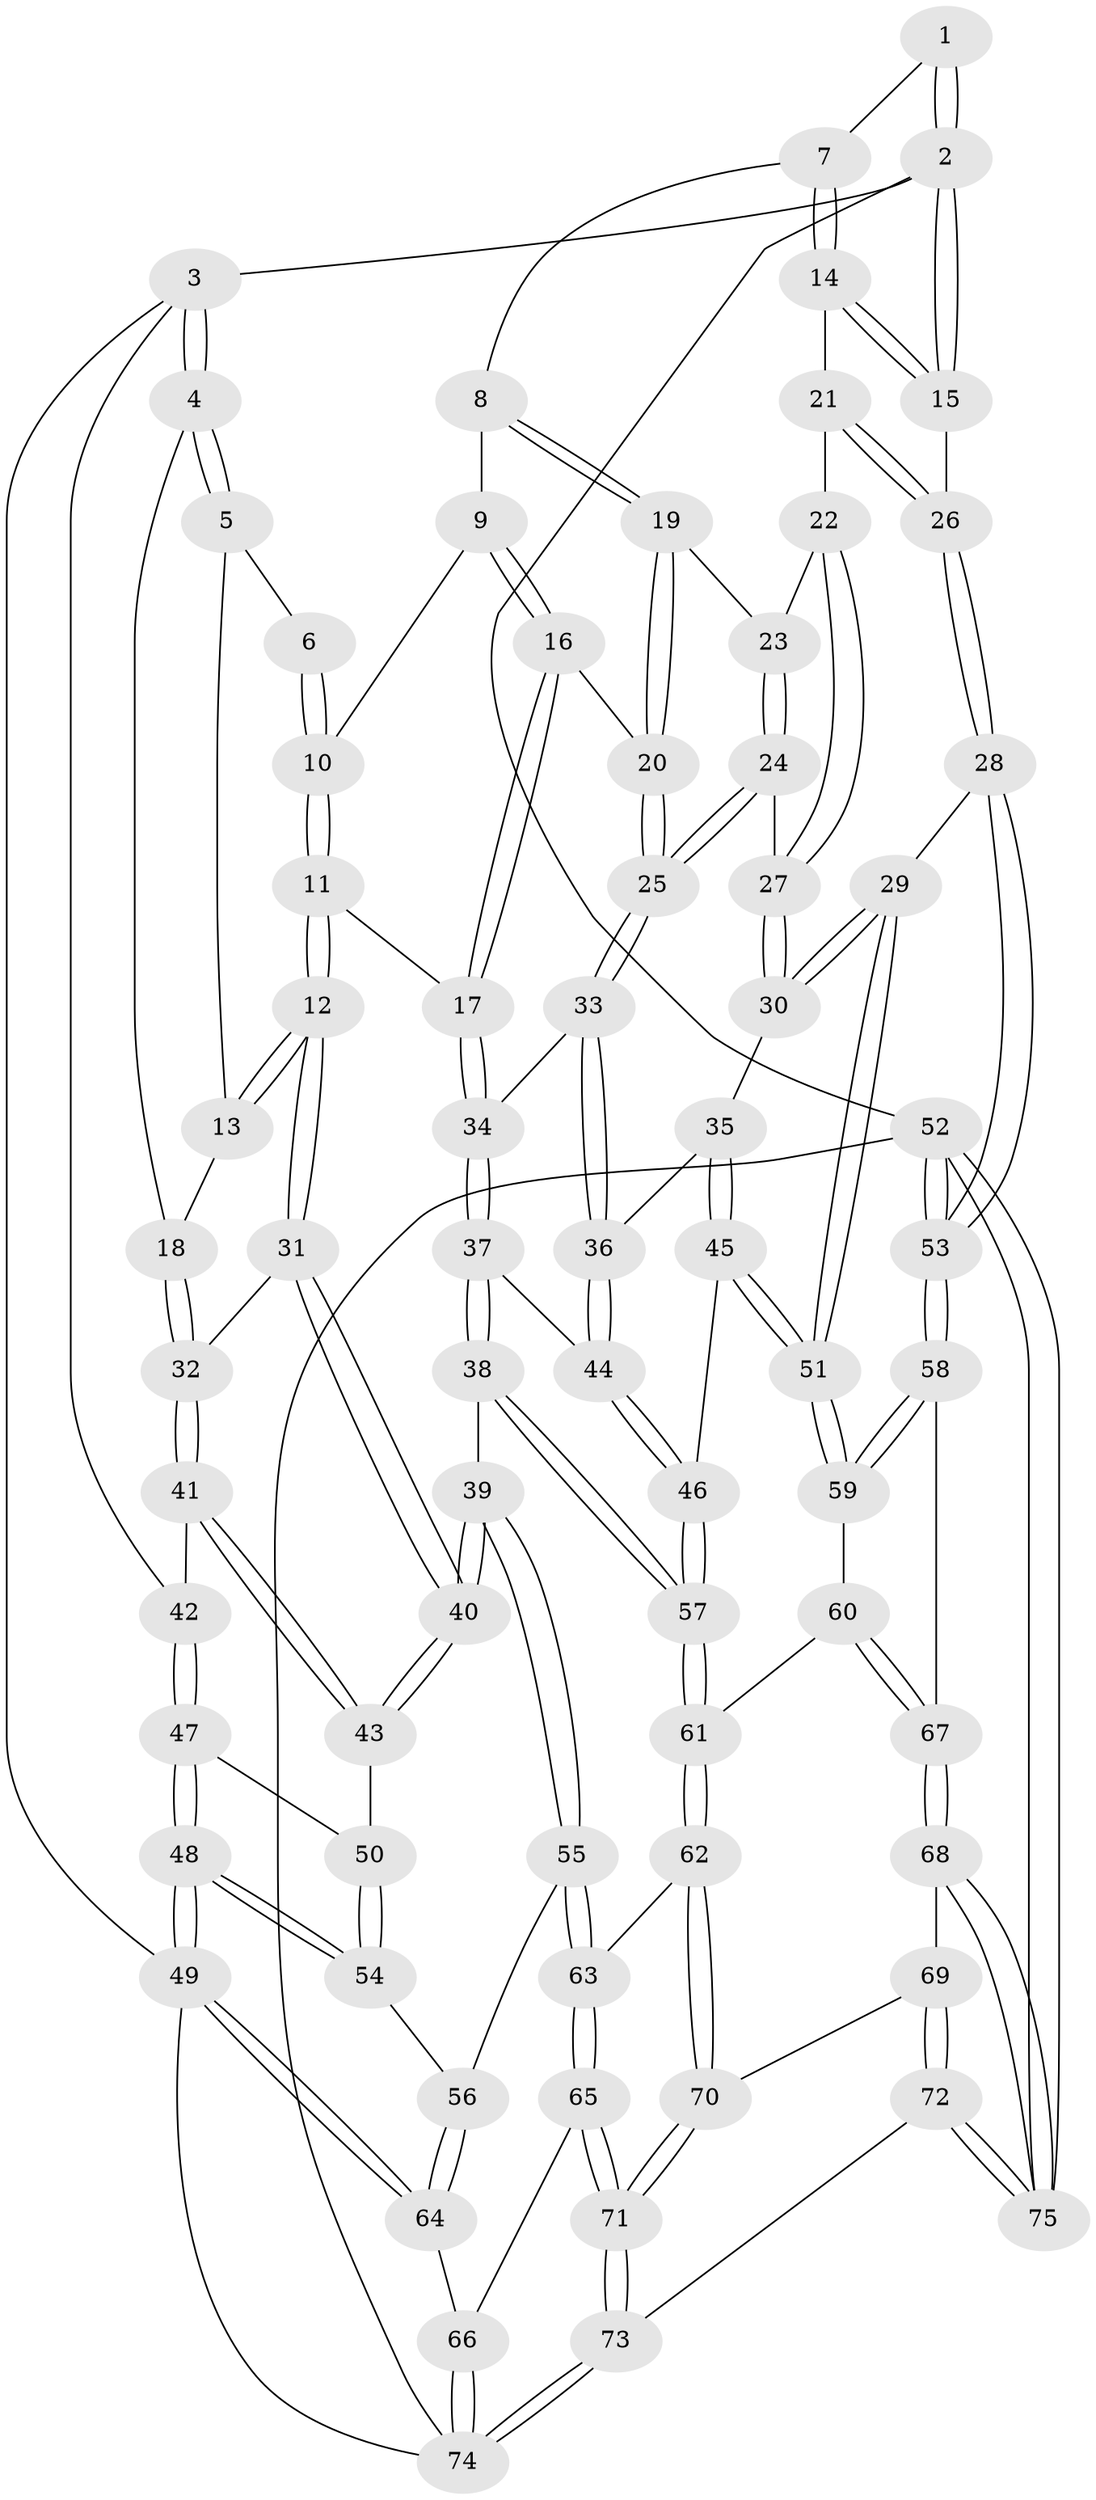 // coarse degree distribution, {3: 0.3157894736842105, 2: 0.02631578947368421, 4: 0.5789473684210527, 5: 0.05263157894736842, 6: 0.02631578947368421}
// Generated by graph-tools (version 1.1) at 2025/38/03/04/25 23:38:24]
// undirected, 75 vertices, 184 edges
graph export_dot {
  node [color=gray90,style=filled];
  1 [pos="+0.7619258131046688+0"];
  2 [pos="+1+0"];
  3 [pos="+0+0"];
  4 [pos="+0+0"];
  5 [pos="+0.5275423781907362+0"];
  6 [pos="+0.5734324206205355+0"];
  7 [pos="+0.7864434801439225+0"];
  8 [pos="+0.7384299305319973+0.08005988976199097"];
  9 [pos="+0.6541208217539977+0.06289726434649483"];
  10 [pos="+0.6057287970964609+0"];
  11 [pos="+0.5591827591412312+0.19036433424285554"];
  12 [pos="+0.45144928123638245+0.17678244960223138"];
  13 [pos="+0.47156031344918303+0.013490233890889587"];
  14 [pos="+0.888251698798642+0.08753828026999881"];
  15 [pos="+1+0"];
  16 [pos="+0.6175137660940714+0.16682784857810815"];
  17 [pos="+0.5620527381738897+0.1915454649301698"];
  18 [pos="+0.2126263220140322+0.06509528624587879"];
  19 [pos="+0.7426080907484851+0.10325102695140279"];
  20 [pos="+0.6546766636519188+0.1637077358445572"];
  21 [pos="+0.8844770433323409+0.10245754704882296"];
  22 [pos="+0.8775994333826259+0.11512732191226632"];
  23 [pos="+0.7505907857050494+0.1097081037555992"];
  24 [pos="+0.7797837757077035+0.23043745153030878"];
  25 [pos="+0.7660674793764561+0.24043892925927723"];
  26 [pos="+1+0.25180990800899267"];
  27 [pos="+0.8761856749191909+0.2173067967820961"];
  28 [pos="+1+0.31868542664362487"];
  29 [pos="+1+0.32850922047518355"];
  30 [pos="+0.9978231206245873+0.32679304894473604"];
  31 [pos="+0.360534171980798+0.22297552628453743"];
  32 [pos="+0.30182738203708537+0.1789014630183438"];
  33 [pos="+0.7270831818244152+0.31233401731583293"];
  34 [pos="+0.6072386659571691+0.2788376902041692"];
  35 [pos="+0.8898207610314055+0.3643107600636719"];
  36 [pos="+0.734983444546628+0.3343284936332709"];
  37 [pos="+0.5573149986612231+0.40522906691313"];
  38 [pos="+0.3587746472515362+0.48357113996733403"];
  39 [pos="+0.35155761003662667+0.48270776703425583"];
  40 [pos="+0.3462515370115614+0.47417267856414175"];
  41 [pos="+0.08463834169341714+0.3111544100802258"];
  42 [pos="+0+0.15178028007877148"];
  43 [pos="+0.17820382928803724+0.4316341336444423"];
  44 [pos="+0.7061677412647418+0.4652380707281278"];
  45 [pos="+0.745807720832442+0.5408662316493934"];
  46 [pos="+0.7421166056689055+0.5399639065769262"];
  47 [pos="+0+0.17297443589414252"];
  48 [pos="+0+0.6154339849622164"];
  49 [pos="+0+0.7869911255099186"];
  50 [pos="+0.0804852051096157+0.48635716481991265"];
  51 [pos="+0.855297345544268+0.6078658487154577"];
  52 [pos="+1+1"];
  53 [pos="+1+0.8942735885428322"];
  54 [pos="+0.043385766594402256+0.5213438881109123"];
  55 [pos="+0.3426437004128222+0.507018047480119"];
  56 [pos="+0.17825943036534794+0.667001737232642"];
  57 [pos="+0.6040158782463843+0.6360359817259046"];
  58 [pos="+1+0.743836270940126"];
  59 [pos="+0.8840966762525536+0.6448869253235472"];
  60 [pos="+0.6801232844881387+0.7597653924214369"];
  61 [pos="+0.6023426819990365+0.6982089357111653"];
  62 [pos="+0.5011645463376081+0.8118192239181584"];
  63 [pos="+0.39126030594696887+0.7640628521363915"];
  64 [pos="+0.11298406318937042+0.7833586521375606"];
  65 [pos="+0.2805059303115083+0.841264696238391"];
  66 [pos="+0.1498587834225678+0.8153457083785552"];
  67 [pos="+0.7147314264178147+0.8244809637239665"];
  68 [pos="+0.6859389806696068+0.9463900761116617"];
  69 [pos="+0.5134192649132308+0.8528875742803208"];
  70 [pos="+0.5090217455149926+0.8455238899815523"];
  71 [pos="+0.3371007628689912+0.9582666437597044"];
  72 [pos="+0.44370138399290987+1"];
  73 [pos="+0.3526189893895575+1"];
  74 [pos="+0.18166701775973518+1"];
  75 [pos="+0.7831177292101889+1"];
  1 -- 2;
  1 -- 2;
  1 -- 7;
  2 -- 3;
  2 -- 15;
  2 -- 15;
  2 -- 52;
  3 -- 4;
  3 -- 4;
  3 -- 42;
  3 -- 49;
  4 -- 5;
  4 -- 5;
  4 -- 18;
  5 -- 6;
  5 -- 13;
  6 -- 10;
  6 -- 10;
  7 -- 8;
  7 -- 14;
  7 -- 14;
  8 -- 9;
  8 -- 19;
  8 -- 19;
  9 -- 10;
  9 -- 16;
  9 -- 16;
  10 -- 11;
  10 -- 11;
  11 -- 12;
  11 -- 12;
  11 -- 17;
  12 -- 13;
  12 -- 13;
  12 -- 31;
  12 -- 31;
  13 -- 18;
  14 -- 15;
  14 -- 15;
  14 -- 21;
  15 -- 26;
  16 -- 17;
  16 -- 17;
  16 -- 20;
  17 -- 34;
  17 -- 34;
  18 -- 32;
  18 -- 32;
  19 -- 20;
  19 -- 20;
  19 -- 23;
  20 -- 25;
  20 -- 25;
  21 -- 22;
  21 -- 26;
  21 -- 26;
  22 -- 23;
  22 -- 27;
  22 -- 27;
  23 -- 24;
  23 -- 24;
  24 -- 25;
  24 -- 25;
  24 -- 27;
  25 -- 33;
  25 -- 33;
  26 -- 28;
  26 -- 28;
  27 -- 30;
  27 -- 30;
  28 -- 29;
  28 -- 53;
  28 -- 53;
  29 -- 30;
  29 -- 30;
  29 -- 51;
  29 -- 51;
  30 -- 35;
  31 -- 32;
  31 -- 40;
  31 -- 40;
  32 -- 41;
  32 -- 41;
  33 -- 34;
  33 -- 36;
  33 -- 36;
  34 -- 37;
  34 -- 37;
  35 -- 36;
  35 -- 45;
  35 -- 45;
  36 -- 44;
  36 -- 44;
  37 -- 38;
  37 -- 38;
  37 -- 44;
  38 -- 39;
  38 -- 57;
  38 -- 57;
  39 -- 40;
  39 -- 40;
  39 -- 55;
  39 -- 55;
  40 -- 43;
  40 -- 43;
  41 -- 42;
  41 -- 43;
  41 -- 43;
  42 -- 47;
  42 -- 47;
  43 -- 50;
  44 -- 46;
  44 -- 46;
  45 -- 46;
  45 -- 51;
  45 -- 51;
  46 -- 57;
  46 -- 57;
  47 -- 48;
  47 -- 48;
  47 -- 50;
  48 -- 49;
  48 -- 49;
  48 -- 54;
  48 -- 54;
  49 -- 64;
  49 -- 64;
  49 -- 74;
  50 -- 54;
  50 -- 54;
  51 -- 59;
  51 -- 59;
  52 -- 53;
  52 -- 53;
  52 -- 75;
  52 -- 75;
  52 -- 74;
  53 -- 58;
  53 -- 58;
  54 -- 56;
  55 -- 56;
  55 -- 63;
  55 -- 63;
  56 -- 64;
  56 -- 64;
  57 -- 61;
  57 -- 61;
  58 -- 59;
  58 -- 59;
  58 -- 67;
  59 -- 60;
  60 -- 61;
  60 -- 67;
  60 -- 67;
  61 -- 62;
  61 -- 62;
  62 -- 63;
  62 -- 70;
  62 -- 70;
  63 -- 65;
  63 -- 65;
  64 -- 66;
  65 -- 66;
  65 -- 71;
  65 -- 71;
  66 -- 74;
  66 -- 74;
  67 -- 68;
  67 -- 68;
  68 -- 69;
  68 -- 75;
  68 -- 75;
  69 -- 70;
  69 -- 72;
  69 -- 72;
  70 -- 71;
  70 -- 71;
  71 -- 73;
  71 -- 73;
  72 -- 73;
  72 -- 75;
  72 -- 75;
  73 -- 74;
  73 -- 74;
}
